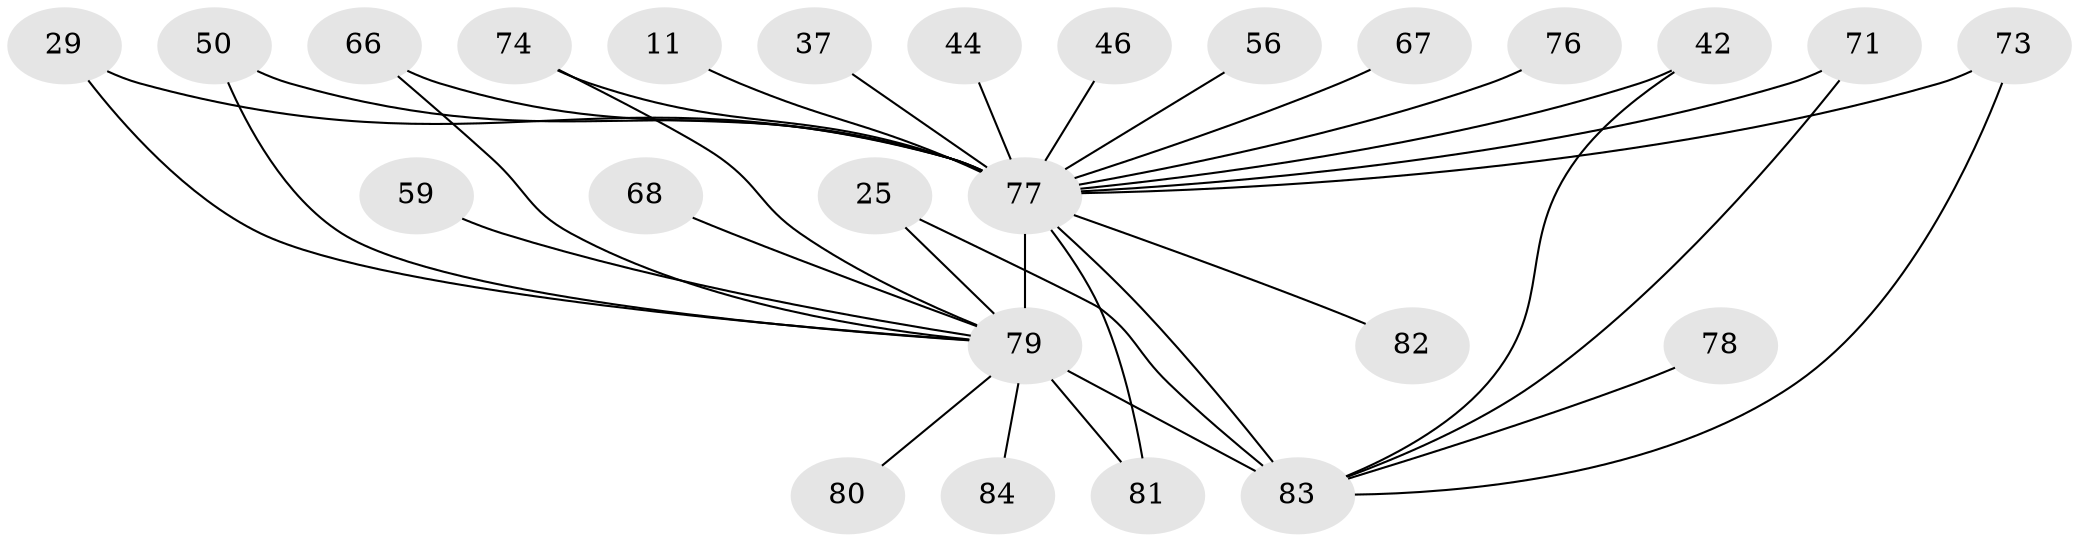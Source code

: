 // original degree distribution, {17: 0.047619047619047616, 16: 0.023809523809523808, 26: 0.011904761904761904, 23: 0.011904761904761904, 22: 0.023809523809523808, 2: 0.5476190476190477, 8: 0.011904761904761904, 4: 0.09523809523809523, 5: 0.023809523809523808, 3: 0.20238095238095238}
// Generated by graph-tools (version 1.1) at 2025/49/03/04/25 21:49:08]
// undirected, 25 vertices, 34 edges
graph export_dot {
graph [start="1"]
  node [color=gray90,style=filled];
  11;
  25;
  29 [super="+19"];
  37;
  42;
  44;
  46;
  50;
  56;
  59;
  66;
  67;
  68 [super="+21"];
  71;
  73;
  74;
  76 [super="+61"];
  77 [super="+38+69+70+35"];
  78;
  79 [super="+17+62+53+65"];
  80;
  81 [super="+75"];
  82;
  83 [super="+63+60+34+72"];
  84;
  11 -- 77 [weight=2];
  25 -- 83;
  25 -- 79;
  29 -- 79;
  29 -- 77 [weight=2];
  37 -- 77;
  42 -- 83;
  42 -- 77;
  44 -- 77 [weight=2];
  46 -- 77 [weight=2];
  50 -- 79;
  50 -- 77;
  56 -- 77 [weight=2];
  59 -- 79 [weight=2];
  66 -- 79;
  66 -- 77;
  67 -- 77 [weight=2];
  68 -- 79 [weight=3];
  71 -- 83;
  71 -- 77;
  73 -- 83;
  73 -- 77;
  74 -- 79;
  74 -- 77;
  76 -- 77 [weight=2];
  77 -- 79 [weight=44];
  77 -- 83 [weight=18];
  77 -- 81 [weight=2];
  77 -- 82 [weight=2];
  78 -- 83;
  79 -- 80 [weight=2];
  79 -- 81;
  79 -- 83 [weight=15];
  79 -- 84 [weight=2];
}
